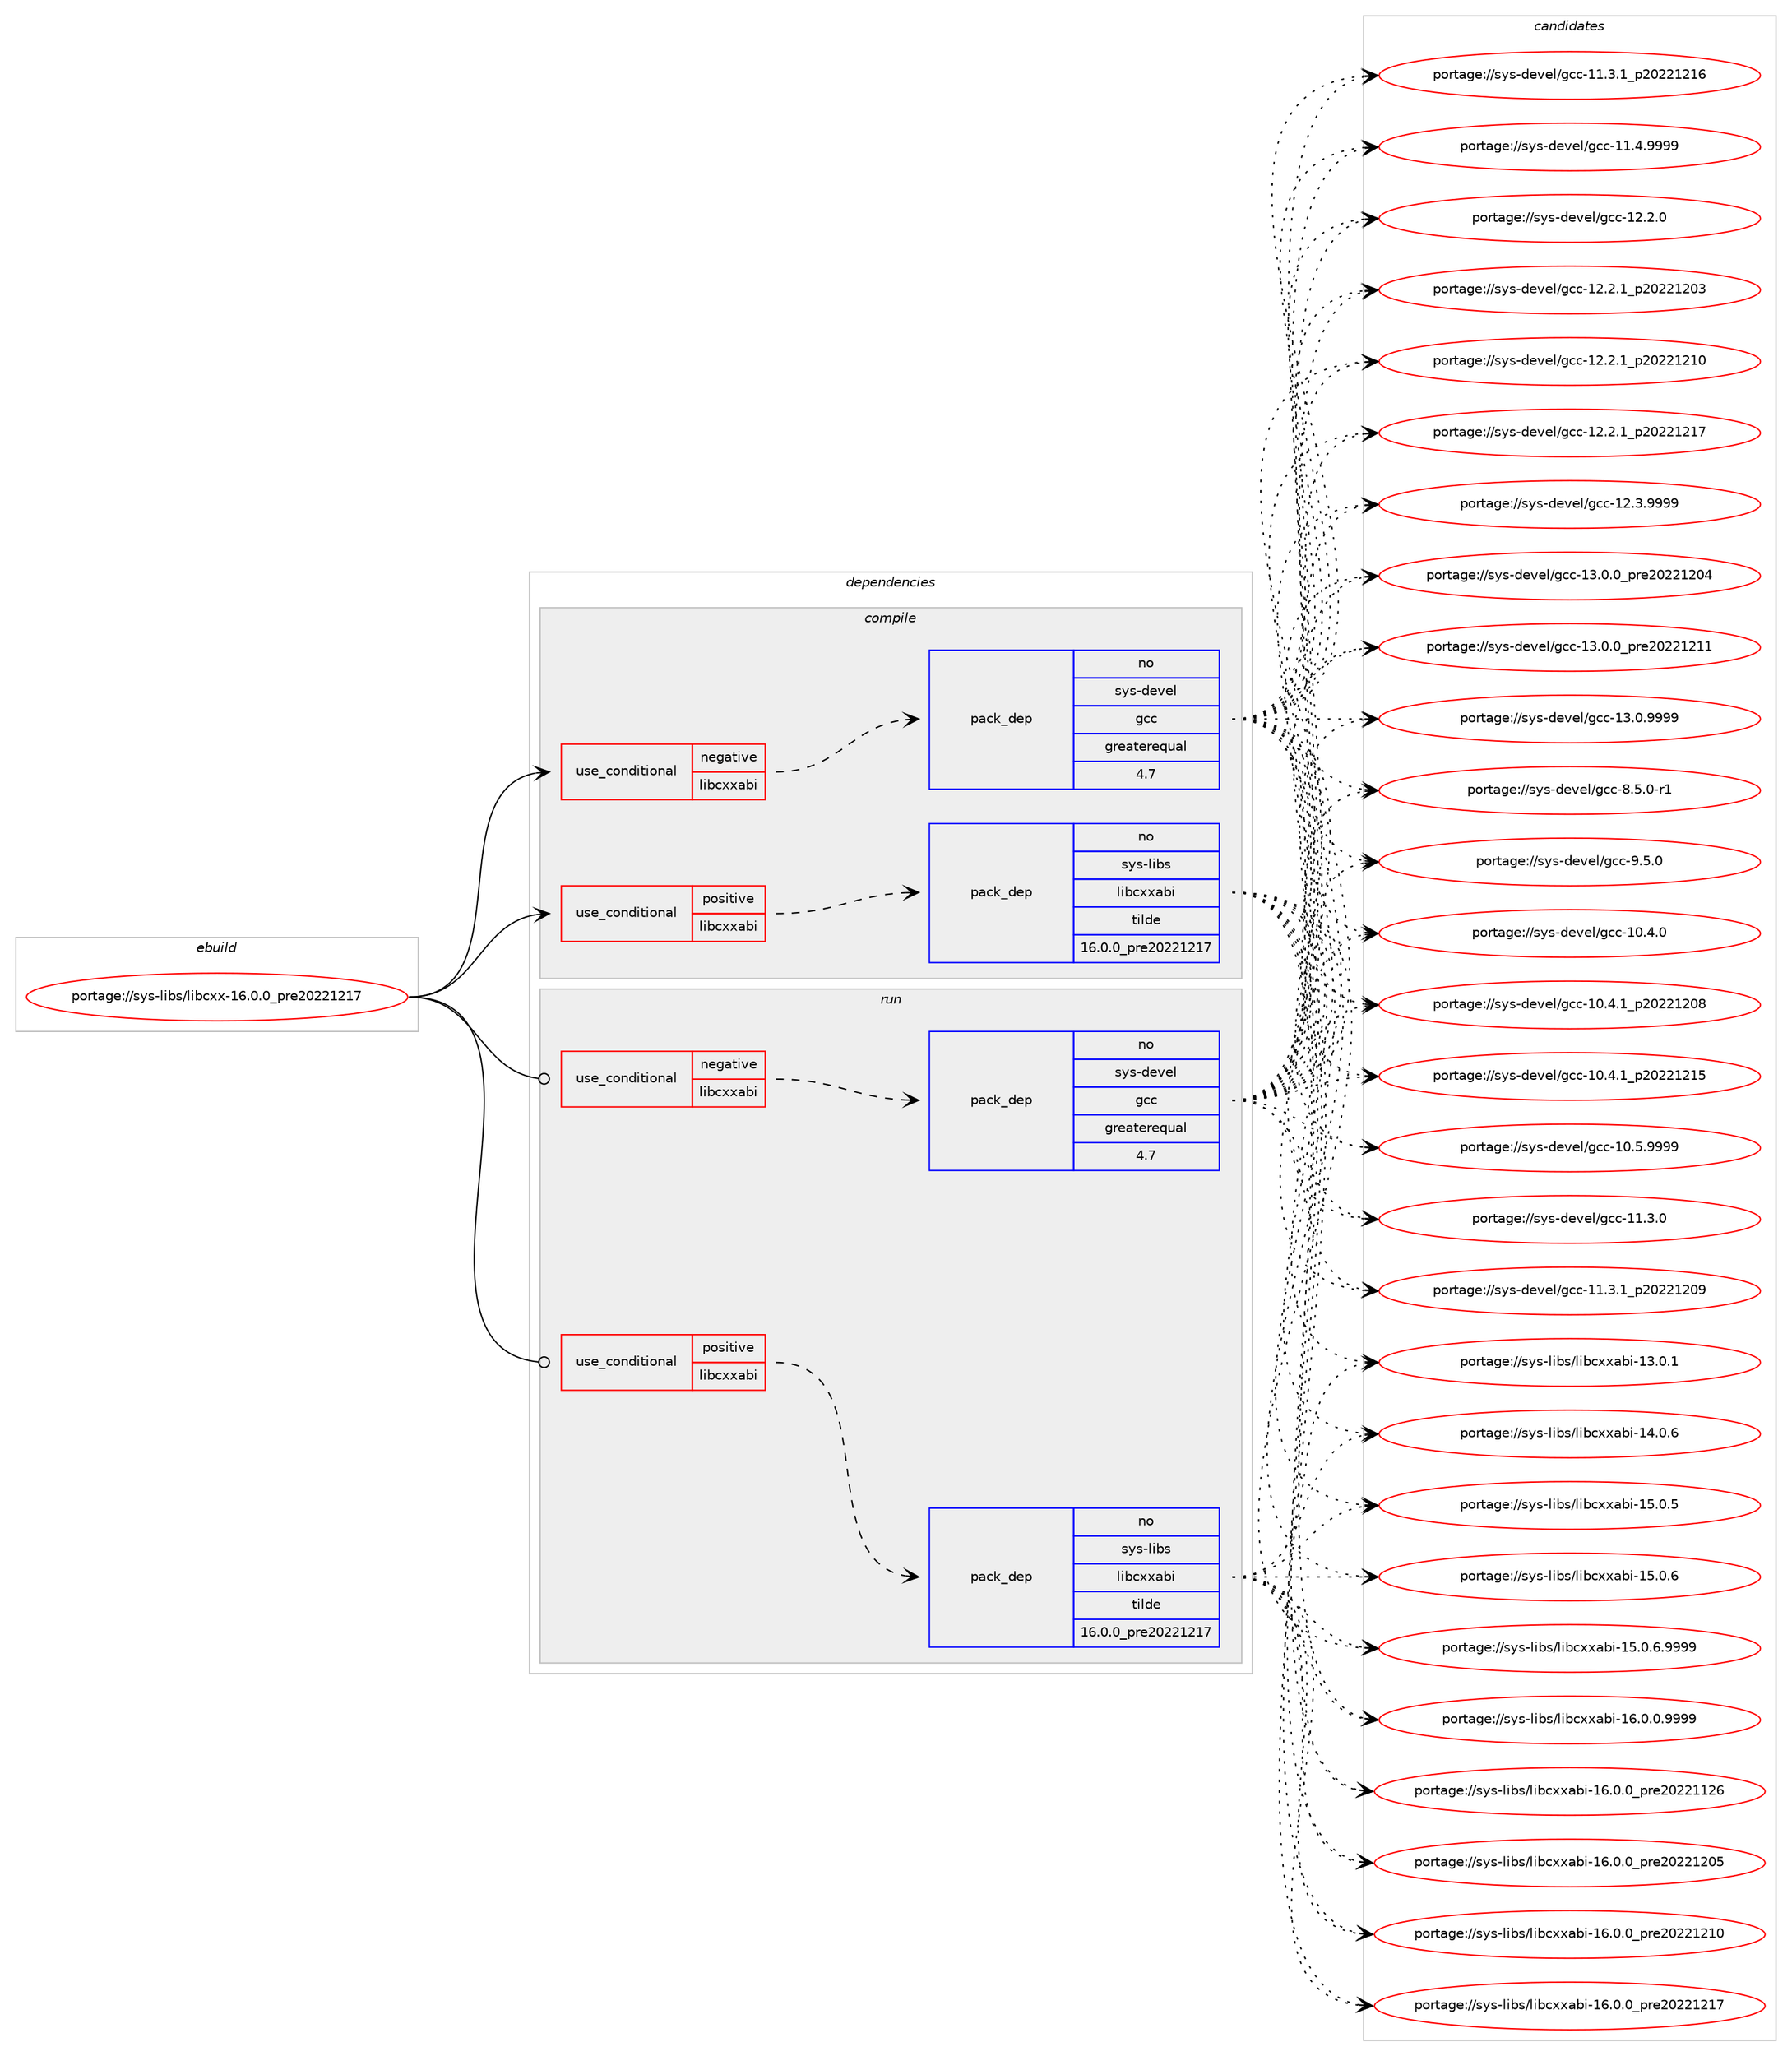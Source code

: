 digraph prolog {

# *************
# Graph options
# *************

newrank=true;
concentrate=true;
compound=true;
graph [rankdir=LR,fontname=Helvetica,fontsize=10,ranksep=1.5];#, ranksep=2.5, nodesep=0.2];
edge  [arrowhead=vee];
node  [fontname=Helvetica,fontsize=10];

# **********
# The ebuild
# **********

subgraph cluster_leftcol {
color=gray;
rank=same;
label=<<i>ebuild</i>>;
id [label="portage://sys-libs/libcxx-16.0.0_pre20221217", color=red, width=4, href="../sys-libs/libcxx-16.0.0_pre20221217.svg"];
}

# ****************
# The dependencies
# ****************

subgraph cluster_midcol {
color=gray;
label=<<i>dependencies</i>>;
subgraph cluster_compile {
fillcolor="#eeeeee";
style=filled;
label=<<i>compile</i>>;
subgraph cond201 {
dependency1405 [label=<<TABLE BORDER="0" CELLBORDER="1" CELLSPACING="0" CELLPADDING="4"><TR><TD ROWSPAN="3" CELLPADDING="10">use_conditional</TD></TR><TR><TD>negative</TD></TR><TR><TD>libcxxabi</TD></TR></TABLE>>, shape=none, color=red];
subgraph pack1203 {
dependency1406 [label=<<TABLE BORDER="0" CELLBORDER="1" CELLSPACING="0" CELLPADDING="4" WIDTH="220"><TR><TD ROWSPAN="6" CELLPADDING="30">pack_dep</TD></TR><TR><TD WIDTH="110">no</TD></TR><TR><TD>sys-devel</TD></TR><TR><TD>gcc</TD></TR><TR><TD>greaterequal</TD></TR><TR><TD>4.7</TD></TR></TABLE>>, shape=none, color=blue];
}
dependency1405:e -> dependency1406:w [weight=20,style="dashed",arrowhead="vee"];
}
id:e -> dependency1405:w [weight=20,style="solid",arrowhead="vee"];
subgraph cond202 {
dependency1407 [label=<<TABLE BORDER="0" CELLBORDER="1" CELLSPACING="0" CELLPADDING="4"><TR><TD ROWSPAN="3" CELLPADDING="10">use_conditional</TD></TR><TR><TD>positive</TD></TR><TR><TD>libcxxabi</TD></TR></TABLE>>, shape=none, color=red];
subgraph pack1204 {
dependency1408 [label=<<TABLE BORDER="0" CELLBORDER="1" CELLSPACING="0" CELLPADDING="4" WIDTH="220"><TR><TD ROWSPAN="6" CELLPADDING="30">pack_dep</TD></TR><TR><TD WIDTH="110">no</TD></TR><TR><TD>sys-libs</TD></TR><TR><TD>libcxxabi</TD></TR><TR><TD>tilde</TD></TR><TR><TD>16.0.0_pre20221217</TD></TR></TABLE>>, shape=none, color=blue];
}
dependency1407:e -> dependency1408:w [weight=20,style="dashed",arrowhead="vee"];
}
id:e -> dependency1407:w [weight=20,style="solid",arrowhead="vee"];
# *** BEGIN UNKNOWN DEPENDENCY TYPE (TODO) ***
# id -> package_dependency(portage://sys-libs/libcxx-16.0.0_pre20221217,install,no,sys-devel,llvm,none,[,,],[slot(16)],[])
# *** END UNKNOWN DEPENDENCY TYPE (TODO) ***

# *** BEGIN UNKNOWN DEPENDENCY TYPE (TODO) ***
# id -> package_dependency(portage://sys-libs/libcxx-16.0.0_pre20221217,install,strong,sys-devel,llvm,none,[,,],[slot(0)],[])
# *** END UNKNOWN DEPENDENCY TYPE (TODO) ***

}
subgraph cluster_compileandrun {
fillcolor="#eeeeee";
style=filled;
label=<<i>compile and run</i>>;
}
subgraph cluster_run {
fillcolor="#eeeeee";
style=filled;
label=<<i>run</i>>;
subgraph cond203 {
dependency1409 [label=<<TABLE BORDER="0" CELLBORDER="1" CELLSPACING="0" CELLPADDING="4"><TR><TD ROWSPAN="3" CELLPADDING="10">use_conditional</TD></TR><TR><TD>negative</TD></TR><TR><TD>libcxxabi</TD></TR></TABLE>>, shape=none, color=red];
subgraph pack1205 {
dependency1410 [label=<<TABLE BORDER="0" CELLBORDER="1" CELLSPACING="0" CELLPADDING="4" WIDTH="220"><TR><TD ROWSPAN="6" CELLPADDING="30">pack_dep</TD></TR><TR><TD WIDTH="110">no</TD></TR><TR><TD>sys-devel</TD></TR><TR><TD>gcc</TD></TR><TR><TD>greaterequal</TD></TR><TR><TD>4.7</TD></TR></TABLE>>, shape=none, color=blue];
}
dependency1409:e -> dependency1410:w [weight=20,style="dashed",arrowhead="vee"];
}
id:e -> dependency1409:w [weight=20,style="solid",arrowhead="odot"];
subgraph cond204 {
dependency1411 [label=<<TABLE BORDER="0" CELLBORDER="1" CELLSPACING="0" CELLPADDING="4"><TR><TD ROWSPAN="3" CELLPADDING="10">use_conditional</TD></TR><TR><TD>positive</TD></TR><TR><TD>libcxxabi</TD></TR></TABLE>>, shape=none, color=red];
subgraph pack1206 {
dependency1412 [label=<<TABLE BORDER="0" CELLBORDER="1" CELLSPACING="0" CELLPADDING="4" WIDTH="220"><TR><TD ROWSPAN="6" CELLPADDING="30">pack_dep</TD></TR><TR><TD WIDTH="110">no</TD></TR><TR><TD>sys-libs</TD></TR><TR><TD>libcxxabi</TD></TR><TR><TD>tilde</TD></TR><TR><TD>16.0.0_pre20221217</TD></TR></TABLE>>, shape=none, color=blue];
}
dependency1411:e -> dependency1412:w [weight=20,style="dashed",arrowhead="vee"];
}
id:e -> dependency1411:w [weight=20,style="solid",arrowhead="odot"];
}
}

# **************
# The candidates
# **************

subgraph cluster_choices {
rank=same;
color=gray;
label=<<i>candidates</i>>;

subgraph choice1203 {
color=black;
nodesep=1;
choice1151211154510010111810110847103999945494846524648 [label="portage://sys-devel/gcc-10.4.0", color=red, width=4,href="../sys-devel/gcc-10.4.0.svg"];
choice1151211154510010111810110847103999945494846524649951125048505049504856 [label="portage://sys-devel/gcc-10.4.1_p20221208", color=red, width=4,href="../sys-devel/gcc-10.4.1_p20221208.svg"];
choice1151211154510010111810110847103999945494846524649951125048505049504953 [label="portage://sys-devel/gcc-10.4.1_p20221215", color=red, width=4,href="../sys-devel/gcc-10.4.1_p20221215.svg"];
choice1151211154510010111810110847103999945494846534657575757 [label="portage://sys-devel/gcc-10.5.9999", color=red, width=4,href="../sys-devel/gcc-10.5.9999.svg"];
choice1151211154510010111810110847103999945494946514648 [label="portage://sys-devel/gcc-11.3.0", color=red, width=4,href="../sys-devel/gcc-11.3.0.svg"];
choice1151211154510010111810110847103999945494946514649951125048505049504857 [label="portage://sys-devel/gcc-11.3.1_p20221209", color=red, width=4,href="../sys-devel/gcc-11.3.1_p20221209.svg"];
choice1151211154510010111810110847103999945494946514649951125048505049504954 [label="portage://sys-devel/gcc-11.3.1_p20221216", color=red, width=4,href="../sys-devel/gcc-11.3.1_p20221216.svg"];
choice1151211154510010111810110847103999945494946524657575757 [label="portage://sys-devel/gcc-11.4.9999", color=red, width=4,href="../sys-devel/gcc-11.4.9999.svg"];
choice1151211154510010111810110847103999945495046504648 [label="portage://sys-devel/gcc-12.2.0", color=red, width=4,href="../sys-devel/gcc-12.2.0.svg"];
choice1151211154510010111810110847103999945495046504649951125048505049504851 [label="portage://sys-devel/gcc-12.2.1_p20221203", color=red, width=4,href="../sys-devel/gcc-12.2.1_p20221203.svg"];
choice1151211154510010111810110847103999945495046504649951125048505049504948 [label="portage://sys-devel/gcc-12.2.1_p20221210", color=red, width=4,href="../sys-devel/gcc-12.2.1_p20221210.svg"];
choice1151211154510010111810110847103999945495046504649951125048505049504955 [label="portage://sys-devel/gcc-12.2.1_p20221217", color=red, width=4,href="../sys-devel/gcc-12.2.1_p20221217.svg"];
choice1151211154510010111810110847103999945495046514657575757 [label="portage://sys-devel/gcc-12.3.9999", color=red, width=4,href="../sys-devel/gcc-12.3.9999.svg"];
choice1151211154510010111810110847103999945495146484648951121141015048505049504852 [label="portage://sys-devel/gcc-13.0.0_pre20221204", color=red, width=4,href="../sys-devel/gcc-13.0.0_pre20221204.svg"];
choice1151211154510010111810110847103999945495146484648951121141015048505049504949 [label="portage://sys-devel/gcc-13.0.0_pre20221211", color=red, width=4,href="../sys-devel/gcc-13.0.0_pre20221211.svg"];
choice1151211154510010111810110847103999945495146484657575757 [label="portage://sys-devel/gcc-13.0.9999", color=red, width=4,href="../sys-devel/gcc-13.0.9999.svg"];
choice115121115451001011181011084710399994556465346484511449 [label="portage://sys-devel/gcc-8.5.0-r1", color=red, width=4,href="../sys-devel/gcc-8.5.0-r1.svg"];
choice11512111545100101118101108471039999455746534648 [label="portage://sys-devel/gcc-9.5.0", color=red, width=4,href="../sys-devel/gcc-9.5.0.svg"];
dependency1406:e -> choice1151211154510010111810110847103999945494846524648:w [style=dotted,weight="100"];
dependency1406:e -> choice1151211154510010111810110847103999945494846524649951125048505049504856:w [style=dotted,weight="100"];
dependency1406:e -> choice1151211154510010111810110847103999945494846524649951125048505049504953:w [style=dotted,weight="100"];
dependency1406:e -> choice1151211154510010111810110847103999945494846534657575757:w [style=dotted,weight="100"];
dependency1406:e -> choice1151211154510010111810110847103999945494946514648:w [style=dotted,weight="100"];
dependency1406:e -> choice1151211154510010111810110847103999945494946514649951125048505049504857:w [style=dotted,weight="100"];
dependency1406:e -> choice1151211154510010111810110847103999945494946514649951125048505049504954:w [style=dotted,weight="100"];
dependency1406:e -> choice1151211154510010111810110847103999945494946524657575757:w [style=dotted,weight="100"];
dependency1406:e -> choice1151211154510010111810110847103999945495046504648:w [style=dotted,weight="100"];
dependency1406:e -> choice1151211154510010111810110847103999945495046504649951125048505049504851:w [style=dotted,weight="100"];
dependency1406:e -> choice1151211154510010111810110847103999945495046504649951125048505049504948:w [style=dotted,weight="100"];
dependency1406:e -> choice1151211154510010111810110847103999945495046504649951125048505049504955:w [style=dotted,weight="100"];
dependency1406:e -> choice1151211154510010111810110847103999945495046514657575757:w [style=dotted,weight="100"];
dependency1406:e -> choice1151211154510010111810110847103999945495146484648951121141015048505049504852:w [style=dotted,weight="100"];
dependency1406:e -> choice1151211154510010111810110847103999945495146484648951121141015048505049504949:w [style=dotted,weight="100"];
dependency1406:e -> choice1151211154510010111810110847103999945495146484657575757:w [style=dotted,weight="100"];
dependency1406:e -> choice115121115451001011181011084710399994556465346484511449:w [style=dotted,weight="100"];
dependency1406:e -> choice11512111545100101118101108471039999455746534648:w [style=dotted,weight="100"];
}
subgraph choice1204 {
color=black;
nodesep=1;
choice1151211154510810598115471081059899120120979810545495146484649 [label="portage://sys-libs/libcxxabi-13.0.1", color=red, width=4,href="../sys-libs/libcxxabi-13.0.1.svg"];
choice1151211154510810598115471081059899120120979810545495246484654 [label="portage://sys-libs/libcxxabi-14.0.6", color=red, width=4,href="../sys-libs/libcxxabi-14.0.6.svg"];
choice1151211154510810598115471081059899120120979810545495346484653 [label="portage://sys-libs/libcxxabi-15.0.5", color=red, width=4,href="../sys-libs/libcxxabi-15.0.5.svg"];
choice1151211154510810598115471081059899120120979810545495346484654 [label="portage://sys-libs/libcxxabi-15.0.6", color=red, width=4,href="../sys-libs/libcxxabi-15.0.6.svg"];
choice11512111545108105981154710810598991201209798105454953464846544657575757 [label="portage://sys-libs/libcxxabi-15.0.6.9999", color=red, width=4,href="../sys-libs/libcxxabi-15.0.6.9999.svg"];
choice11512111545108105981154710810598991201209798105454954464846484657575757 [label="portage://sys-libs/libcxxabi-16.0.0.9999", color=red, width=4,href="../sys-libs/libcxxabi-16.0.0.9999.svg"];
choice1151211154510810598115471081059899120120979810545495446484648951121141015048505049495054 [label="portage://sys-libs/libcxxabi-16.0.0_pre20221126", color=red, width=4,href="../sys-libs/libcxxabi-16.0.0_pre20221126.svg"];
choice1151211154510810598115471081059899120120979810545495446484648951121141015048505049504853 [label="portage://sys-libs/libcxxabi-16.0.0_pre20221205", color=red, width=4,href="../sys-libs/libcxxabi-16.0.0_pre20221205.svg"];
choice1151211154510810598115471081059899120120979810545495446484648951121141015048505049504948 [label="portage://sys-libs/libcxxabi-16.0.0_pre20221210", color=red, width=4,href="../sys-libs/libcxxabi-16.0.0_pre20221210.svg"];
choice1151211154510810598115471081059899120120979810545495446484648951121141015048505049504955 [label="portage://sys-libs/libcxxabi-16.0.0_pre20221217", color=red, width=4,href="../sys-libs/libcxxabi-16.0.0_pre20221217.svg"];
dependency1408:e -> choice1151211154510810598115471081059899120120979810545495146484649:w [style=dotted,weight="100"];
dependency1408:e -> choice1151211154510810598115471081059899120120979810545495246484654:w [style=dotted,weight="100"];
dependency1408:e -> choice1151211154510810598115471081059899120120979810545495346484653:w [style=dotted,weight="100"];
dependency1408:e -> choice1151211154510810598115471081059899120120979810545495346484654:w [style=dotted,weight="100"];
dependency1408:e -> choice11512111545108105981154710810598991201209798105454953464846544657575757:w [style=dotted,weight="100"];
dependency1408:e -> choice11512111545108105981154710810598991201209798105454954464846484657575757:w [style=dotted,weight="100"];
dependency1408:e -> choice1151211154510810598115471081059899120120979810545495446484648951121141015048505049495054:w [style=dotted,weight="100"];
dependency1408:e -> choice1151211154510810598115471081059899120120979810545495446484648951121141015048505049504853:w [style=dotted,weight="100"];
dependency1408:e -> choice1151211154510810598115471081059899120120979810545495446484648951121141015048505049504948:w [style=dotted,weight="100"];
dependency1408:e -> choice1151211154510810598115471081059899120120979810545495446484648951121141015048505049504955:w [style=dotted,weight="100"];
}
subgraph choice1205 {
color=black;
nodesep=1;
choice1151211154510010111810110847103999945494846524648 [label="portage://sys-devel/gcc-10.4.0", color=red, width=4,href="../sys-devel/gcc-10.4.0.svg"];
choice1151211154510010111810110847103999945494846524649951125048505049504856 [label="portage://sys-devel/gcc-10.4.1_p20221208", color=red, width=4,href="../sys-devel/gcc-10.4.1_p20221208.svg"];
choice1151211154510010111810110847103999945494846524649951125048505049504953 [label="portage://sys-devel/gcc-10.4.1_p20221215", color=red, width=4,href="../sys-devel/gcc-10.4.1_p20221215.svg"];
choice1151211154510010111810110847103999945494846534657575757 [label="portage://sys-devel/gcc-10.5.9999", color=red, width=4,href="../sys-devel/gcc-10.5.9999.svg"];
choice1151211154510010111810110847103999945494946514648 [label="portage://sys-devel/gcc-11.3.0", color=red, width=4,href="../sys-devel/gcc-11.3.0.svg"];
choice1151211154510010111810110847103999945494946514649951125048505049504857 [label="portage://sys-devel/gcc-11.3.1_p20221209", color=red, width=4,href="../sys-devel/gcc-11.3.1_p20221209.svg"];
choice1151211154510010111810110847103999945494946514649951125048505049504954 [label="portage://sys-devel/gcc-11.3.1_p20221216", color=red, width=4,href="../sys-devel/gcc-11.3.1_p20221216.svg"];
choice1151211154510010111810110847103999945494946524657575757 [label="portage://sys-devel/gcc-11.4.9999", color=red, width=4,href="../sys-devel/gcc-11.4.9999.svg"];
choice1151211154510010111810110847103999945495046504648 [label="portage://sys-devel/gcc-12.2.0", color=red, width=4,href="../sys-devel/gcc-12.2.0.svg"];
choice1151211154510010111810110847103999945495046504649951125048505049504851 [label="portage://sys-devel/gcc-12.2.1_p20221203", color=red, width=4,href="../sys-devel/gcc-12.2.1_p20221203.svg"];
choice1151211154510010111810110847103999945495046504649951125048505049504948 [label="portage://sys-devel/gcc-12.2.1_p20221210", color=red, width=4,href="../sys-devel/gcc-12.2.1_p20221210.svg"];
choice1151211154510010111810110847103999945495046504649951125048505049504955 [label="portage://sys-devel/gcc-12.2.1_p20221217", color=red, width=4,href="../sys-devel/gcc-12.2.1_p20221217.svg"];
choice1151211154510010111810110847103999945495046514657575757 [label="portage://sys-devel/gcc-12.3.9999", color=red, width=4,href="../sys-devel/gcc-12.3.9999.svg"];
choice1151211154510010111810110847103999945495146484648951121141015048505049504852 [label="portage://sys-devel/gcc-13.0.0_pre20221204", color=red, width=4,href="../sys-devel/gcc-13.0.0_pre20221204.svg"];
choice1151211154510010111810110847103999945495146484648951121141015048505049504949 [label="portage://sys-devel/gcc-13.0.0_pre20221211", color=red, width=4,href="../sys-devel/gcc-13.0.0_pre20221211.svg"];
choice1151211154510010111810110847103999945495146484657575757 [label="portage://sys-devel/gcc-13.0.9999", color=red, width=4,href="../sys-devel/gcc-13.0.9999.svg"];
choice115121115451001011181011084710399994556465346484511449 [label="portage://sys-devel/gcc-8.5.0-r1", color=red, width=4,href="../sys-devel/gcc-8.5.0-r1.svg"];
choice11512111545100101118101108471039999455746534648 [label="portage://sys-devel/gcc-9.5.0", color=red, width=4,href="../sys-devel/gcc-9.5.0.svg"];
dependency1410:e -> choice1151211154510010111810110847103999945494846524648:w [style=dotted,weight="100"];
dependency1410:e -> choice1151211154510010111810110847103999945494846524649951125048505049504856:w [style=dotted,weight="100"];
dependency1410:e -> choice1151211154510010111810110847103999945494846524649951125048505049504953:w [style=dotted,weight="100"];
dependency1410:e -> choice1151211154510010111810110847103999945494846534657575757:w [style=dotted,weight="100"];
dependency1410:e -> choice1151211154510010111810110847103999945494946514648:w [style=dotted,weight="100"];
dependency1410:e -> choice1151211154510010111810110847103999945494946514649951125048505049504857:w [style=dotted,weight="100"];
dependency1410:e -> choice1151211154510010111810110847103999945494946514649951125048505049504954:w [style=dotted,weight="100"];
dependency1410:e -> choice1151211154510010111810110847103999945494946524657575757:w [style=dotted,weight="100"];
dependency1410:e -> choice1151211154510010111810110847103999945495046504648:w [style=dotted,weight="100"];
dependency1410:e -> choice1151211154510010111810110847103999945495046504649951125048505049504851:w [style=dotted,weight="100"];
dependency1410:e -> choice1151211154510010111810110847103999945495046504649951125048505049504948:w [style=dotted,weight="100"];
dependency1410:e -> choice1151211154510010111810110847103999945495046504649951125048505049504955:w [style=dotted,weight="100"];
dependency1410:e -> choice1151211154510010111810110847103999945495046514657575757:w [style=dotted,weight="100"];
dependency1410:e -> choice1151211154510010111810110847103999945495146484648951121141015048505049504852:w [style=dotted,weight="100"];
dependency1410:e -> choice1151211154510010111810110847103999945495146484648951121141015048505049504949:w [style=dotted,weight="100"];
dependency1410:e -> choice1151211154510010111810110847103999945495146484657575757:w [style=dotted,weight="100"];
dependency1410:e -> choice115121115451001011181011084710399994556465346484511449:w [style=dotted,weight="100"];
dependency1410:e -> choice11512111545100101118101108471039999455746534648:w [style=dotted,weight="100"];
}
subgraph choice1206 {
color=black;
nodesep=1;
choice1151211154510810598115471081059899120120979810545495146484649 [label="portage://sys-libs/libcxxabi-13.0.1", color=red, width=4,href="../sys-libs/libcxxabi-13.0.1.svg"];
choice1151211154510810598115471081059899120120979810545495246484654 [label="portage://sys-libs/libcxxabi-14.0.6", color=red, width=4,href="../sys-libs/libcxxabi-14.0.6.svg"];
choice1151211154510810598115471081059899120120979810545495346484653 [label="portage://sys-libs/libcxxabi-15.0.5", color=red, width=4,href="../sys-libs/libcxxabi-15.0.5.svg"];
choice1151211154510810598115471081059899120120979810545495346484654 [label="portage://sys-libs/libcxxabi-15.0.6", color=red, width=4,href="../sys-libs/libcxxabi-15.0.6.svg"];
choice11512111545108105981154710810598991201209798105454953464846544657575757 [label="portage://sys-libs/libcxxabi-15.0.6.9999", color=red, width=4,href="../sys-libs/libcxxabi-15.0.6.9999.svg"];
choice11512111545108105981154710810598991201209798105454954464846484657575757 [label="portage://sys-libs/libcxxabi-16.0.0.9999", color=red, width=4,href="../sys-libs/libcxxabi-16.0.0.9999.svg"];
choice1151211154510810598115471081059899120120979810545495446484648951121141015048505049495054 [label="portage://sys-libs/libcxxabi-16.0.0_pre20221126", color=red, width=4,href="../sys-libs/libcxxabi-16.0.0_pre20221126.svg"];
choice1151211154510810598115471081059899120120979810545495446484648951121141015048505049504853 [label="portage://sys-libs/libcxxabi-16.0.0_pre20221205", color=red, width=4,href="../sys-libs/libcxxabi-16.0.0_pre20221205.svg"];
choice1151211154510810598115471081059899120120979810545495446484648951121141015048505049504948 [label="portage://sys-libs/libcxxabi-16.0.0_pre20221210", color=red, width=4,href="../sys-libs/libcxxabi-16.0.0_pre20221210.svg"];
choice1151211154510810598115471081059899120120979810545495446484648951121141015048505049504955 [label="portage://sys-libs/libcxxabi-16.0.0_pre20221217", color=red, width=4,href="../sys-libs/libcxxabi-16.0.0_pre20221217.svg"];
dependency1412:e -> choice1151211154510810598115471081059899120120979810545495146484649:w [style=dotted,weight="100"];
dependency1412:e -> choice1151211154510810598115471081059899120120979810545495246484654:w [style=dotted,weight="100"];
dependency1412:e -> choice1151211154510810598115471081059899120120979810545495346484653:w [style=dotted,weight="100"];
dependency1412:e -> choice1151211154510810598115471081059899120120979810545495346484654:w [style=dotted,weight="100"];
dependency1412:e -> choice11512111545108105981154710810598991201209798105454953464846544657575757:w [style=dotted,weight="100"];
dependency1412:e -> choice11512111545108105981154710810598991201209798105454954464846484657575757:w [style=dotted,weight="100"];
dependency1412:e -> choice1151211154510810598115471081059899120120979810545495446484648951121141015048505049495054:w [style=dotted,weight="100"];
dependency1412:e -> choice1151211154510810598115471081059899120120979810545495446484648951121141015048505049504853:w [style=dotted,weight="100"];
dependency1412:e -> choice1151211154510810598115471081059899120120979810545495446484648951121141015048505049504948:w [style=dotted,weight="100"];
dependency1412:e -> choice1151211154510810598115471081059899120120979810545495446484648951121141015048505049504955:w [style=dotted,weight="100"];
}
}

}
